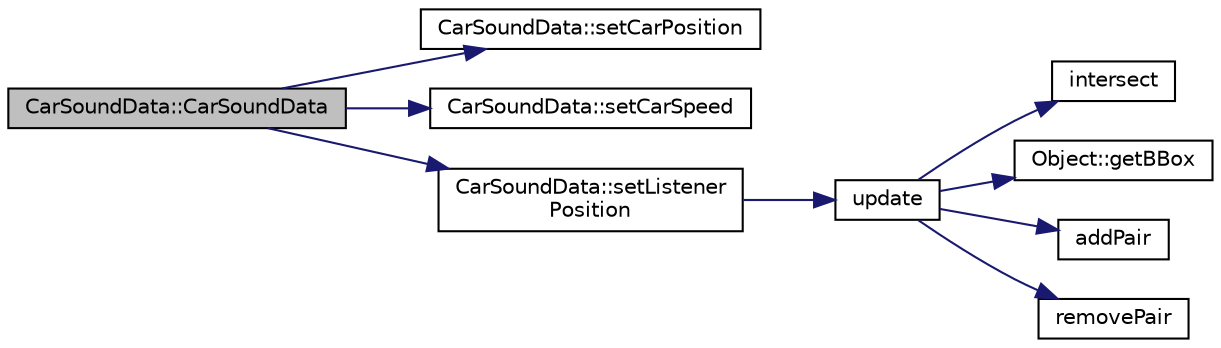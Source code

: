 digraph "CarSoundData::CarSoundData"
{
  edge [fontname="Helvetica",fontsize="10",labelfontname="Helvetica",labelfontsize="10"];
  node [fontname="Helvetica",fontsize="10",shape=record];
  rankdir="LR";
  Node1 [label="CarSoundData::CarSoundData",height=0.2,width=0.4,color="black", fillcolor="grey75", style="filled", fontcolor="black"];
  Node1 -> Node2 [color="midnightblue",fontsize="10",style="solid",fontname="Helvetica"];
  Node2 [label="CarSoundData::setCarPosition",height=0.2,width=0.4,color="black", fillcolor="white", style="filled",URL="$class_car_sound_data.html#ae59abf09188ab4ab36fef959da24bc41"];
  Node1 -> Node3 [color="midnightblue",fontsize="10",style="solid",fontname="Helvetica"];
  Node3 [label="CarSoundData::setCarSpeed",height=0.2,width=0.4,color="black", fillcolor="white", style="filled",URL="$class_car_sound_data.html#a452f90d663814b6abbc7d8403f51d4f6"];
  Node1 -> Node4 [color="midnightblue",fontsize="10",style="solid",fontname="Helvetica"];
  Node4 [label="CarSoundData::setListener\lPosition",height=0.2,width=0.4,color="black", fillcolor="white", style="filled",URL="$class_car_sound_data.html#a5e8f6a53c56b749b411475e433a7b053"];
  Node4 -> Node5 [color="midnightblue",fontsize="10",style="solid",fontname="Helvetica"];
  Node5 [label="update",height=0.2,width=0.4,color="black", fillcolor="white", style="filled",URL="$_endpoint_8cpp.html#a2accefe73b960a585da7a676ec62c950"];
  Node5 -> Node6 [color="midnightblue",fontsize="10",style="solid",fontname="Helvetica"];
  Node6 [label="intersect",height=0.2,width=0.4,color="black", fillcolor="white", style="filled",URL="$_b_box_8h.html#a427b7907596402f7b5f2bfcdf7752c1b"];
  Node5 -> Node7 [color="midnightblue",fontsize="10",style="solid",fontname="Helvetica"];
  Node7 [label="Object::getBBox",height=0.2,width=0.4,color="black", fillcolor="white", style="filled",URL="$class_object.html#af6cb6eb4cf920010ae4ab1fb6494eb95"];
  Node5 -> Node8 [color="midnightblue",fontsize="10",style="solid",fontname="Helvetica"];
  Node8 [label="addPair",height=0.2,width=0.4,color="black", fillcolor="white", style="filled",URL="$_endpoint_8cpp.html#a10dec7a3d9160175da6fe1e56afa1253"];
  Node5 -> Node9 [color="midnightblue",fontsize="10",style="solid",fontname="Helvetica"];
  Node9 [label="removePair",height=0.2,width=0.4,color="black", fillcolor="white", style="filled",URL="$_endpoint_8cpp.html#a913c82ad9ed803e1bd435df1b2d76fa7"];
}

